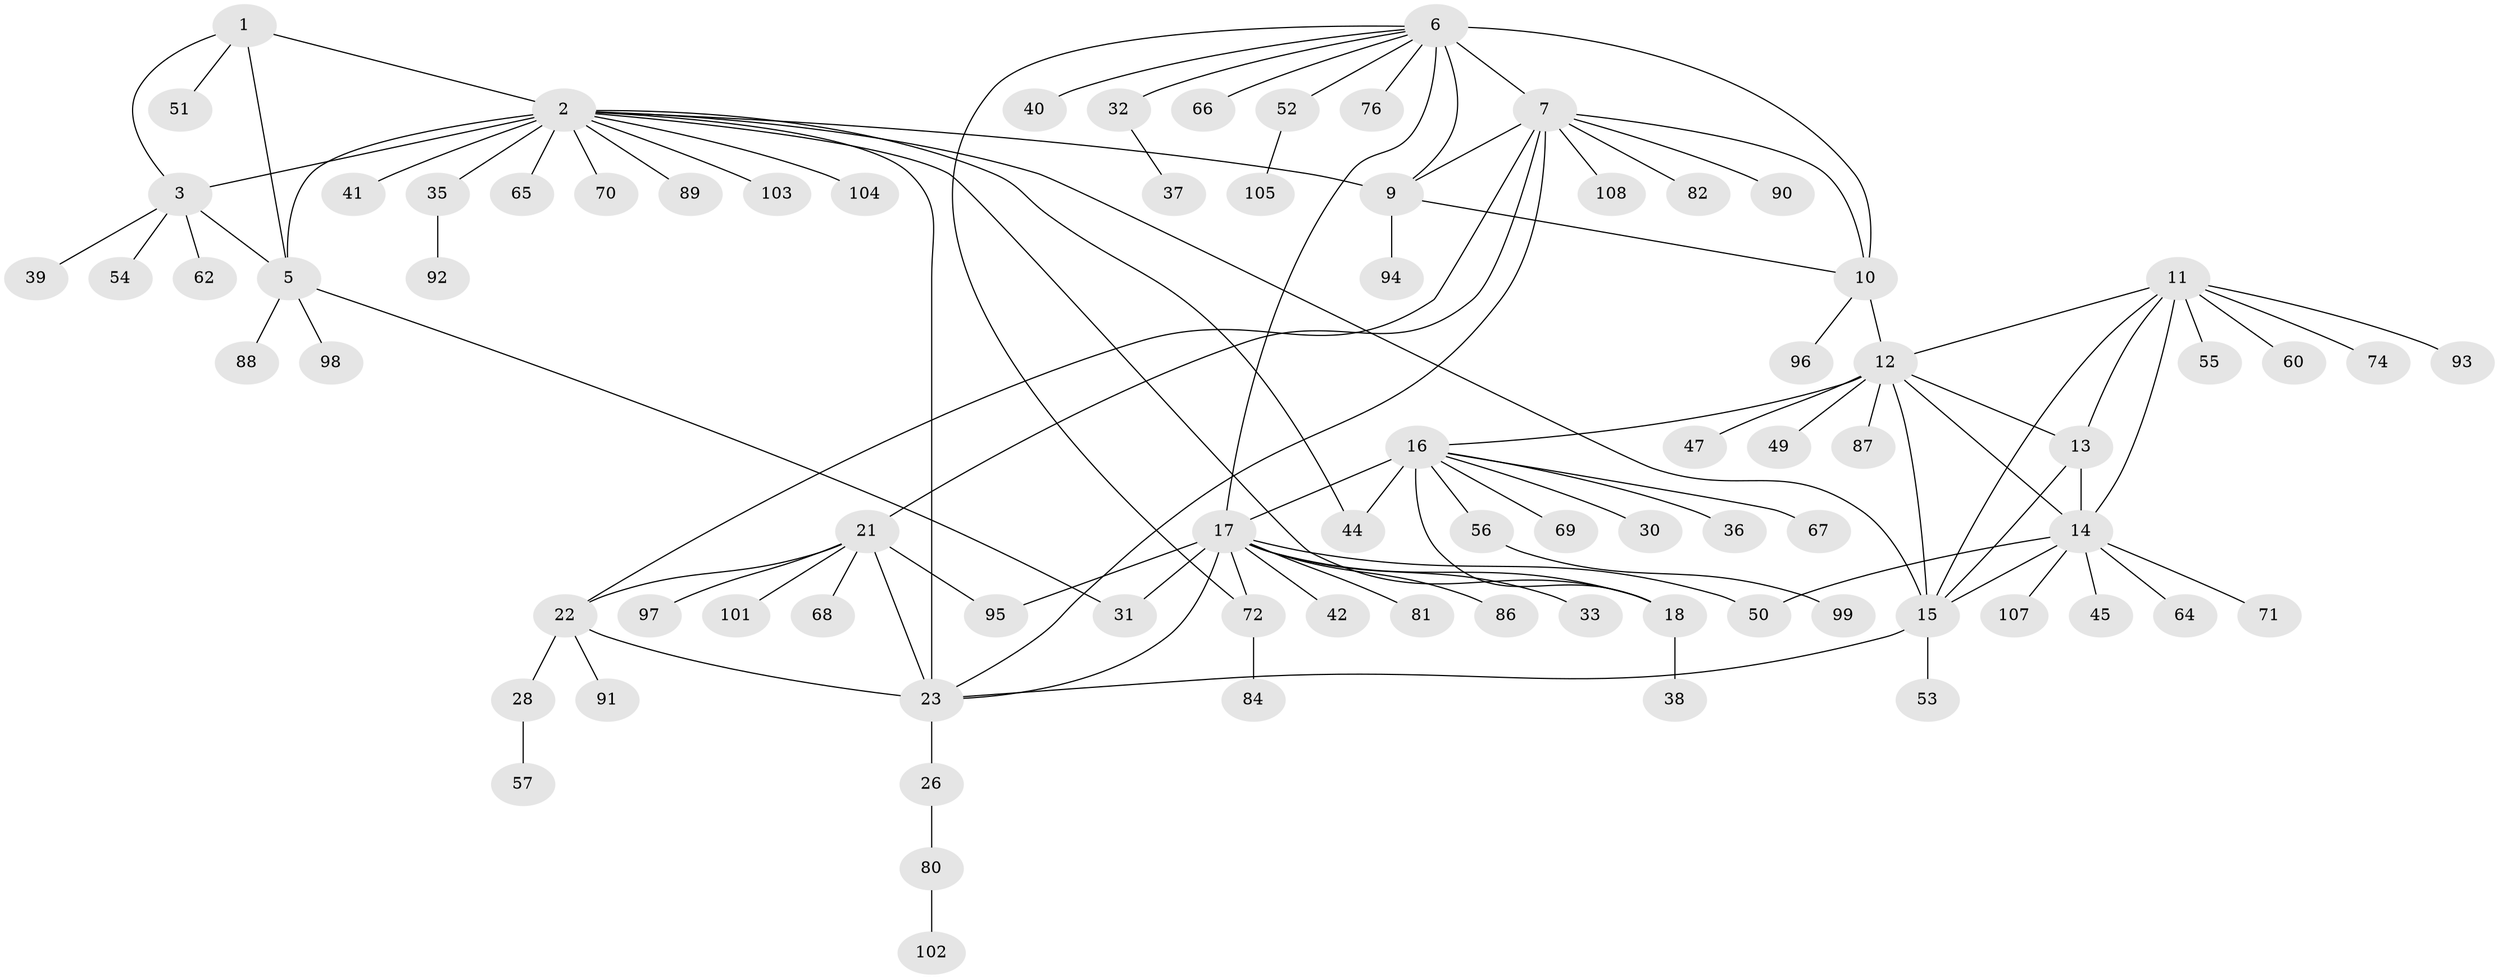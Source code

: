 // Generated by graph-tools (version 1.1) at 2025/24/03/03/25 07:24:14]
// undirected, 83 vertices, 109 edges
graph export_dot {
graph [start="1"]
  node [color=gray90,style=filled];
  1 [super="+48"];
  2 [super="+4"];
  3 [super="+61"];
  5 [super="+29"];
  6 [super="+8"];
  7 [super="+25"];
  9 [super="+100"];
  10 [super="+73"];
  11 [super="+83"];
  12 [super="+46"];
  13 [super="+59"];
  14 [super="+63"];
  15 [super="+27"];
  16 [super="+20"];
  17 [super="+19"];
  18 [super="+34"];
  21 [super="+77"];
  22 [super="+43"];
  23 [super="+24"];
  26;
  28 [super="+78"];
  30;
  31;
  32;
  33;
  35;
  36;
  37;
  38;
  39 [super="+85"];
  40;
  41;
  42;
  44;
  45;
  47;
  49 [super="+58"];
  50;
  51;
  52;
  53;
  54;
  55;
  56;
  57 [super="+79"];
  60;
  62;
  64;
  65;
  66;
  67;
  68;
  69 [super="+75"];
  70;
  71;
  72;
  74;
  76;
  80 [super="+106"];
  81;
  82;
  84;
  86;
  87;
  88;
  89;
  90;
  91;
  92;
  93;
  94;
  95;
  96;
  97;
  98;
  99;
  101;
  102;
  103;
  104;
  105;
  107;
  108;
  1 -- 2 [weight=2];
  1 -- 3;
  1 -- 5;
  1 -- 51;
  2 -- 3 [weight=2];
  2 -- 5 [weight=2];
  2 -- 65;
  2 -- 89;
  2 -- 103;
  2 -- 104;
  2 -- 35;
  2 -- 70;
  2 -- 9;
  2 -- 41;
  2 -- 44;
  2 -- 15;
  2 -- 18;
  2 -- 23;
  3 -- 5;
  3 -- 39;
  3 -- 54;
  3 -- 62;
  5 -- 31;
  5 -- 98;
  5 -- 88;
  6 -- 7 [weight=2];
  6 -- 9 [weight=2];
  6 -- 10 [weight=2];
  6 -- 17;
  6 -- 32;
  6 -- 66;
  6 -- 72;
  6 -- 52;
  6 -- 40;
  6 -- 76;
  7 -- 9;
  7 -- 10;
  7 -- 108;
  7 -- 82;
  7 -- 23 [weight=2];
  7 -- 21;
  7 -- 22;
  7 -- 90;
  9 -- 10;
  9 -- 94;
  10 -- 12;
  10 -- 96;
  11 -- 12;
  11 -- 13;
  11 -- 14;
  11 -- 15;
  11 -- 55;
  11 -- 60;
  11 -- 74;
  11 -- 93;
  12 -- 13;
  12 -- 14;
  12 -- 15;
  12 -- 47;
  12 -- 49;
  12 -- 87;
  12 -- 16;
  13 -- 14;
  13 -- 15;
  14 -- 15;
  14 -- 45;
  14 -- 50;
  14 -- 71;
  14 -- 107;
  14 -- 64;
  15 -- 23;
  15 -- 53;
  16 -- 17 [weight=4];
  16 -- 18 [weight=2];
  16 -- 30;
  16 -- 36;
  16 -- 56;
  16 -- 67;
  16 -- 69;
  16 -- 44;
  17 -- 18 [weight=2];
  17 -- 50;
  17 -- 33;
  17 -- 72;
  17 -- 42;
  17 -- 81;
  17 -- 86;
  17 -- 23;
  17 -- 31;
  17 -- 95;
  18 -- 38;
  21 -- 22;
  21 -- 23 [weight=2];
  21 -- 68;
  21 -- 95;
  21 -- 97;
  21 -- 101;
  22 -- 23 [weight=2];
  22 -- 28;
  22 -- 91;
  23 -- 26;
  26 -- 80;
  28 -- 57;
  32 -- 37;
  35 -- 92;
  52 -- 105;
  56 -- 99;
  72 -- 84;
  80 -- 102;
}

